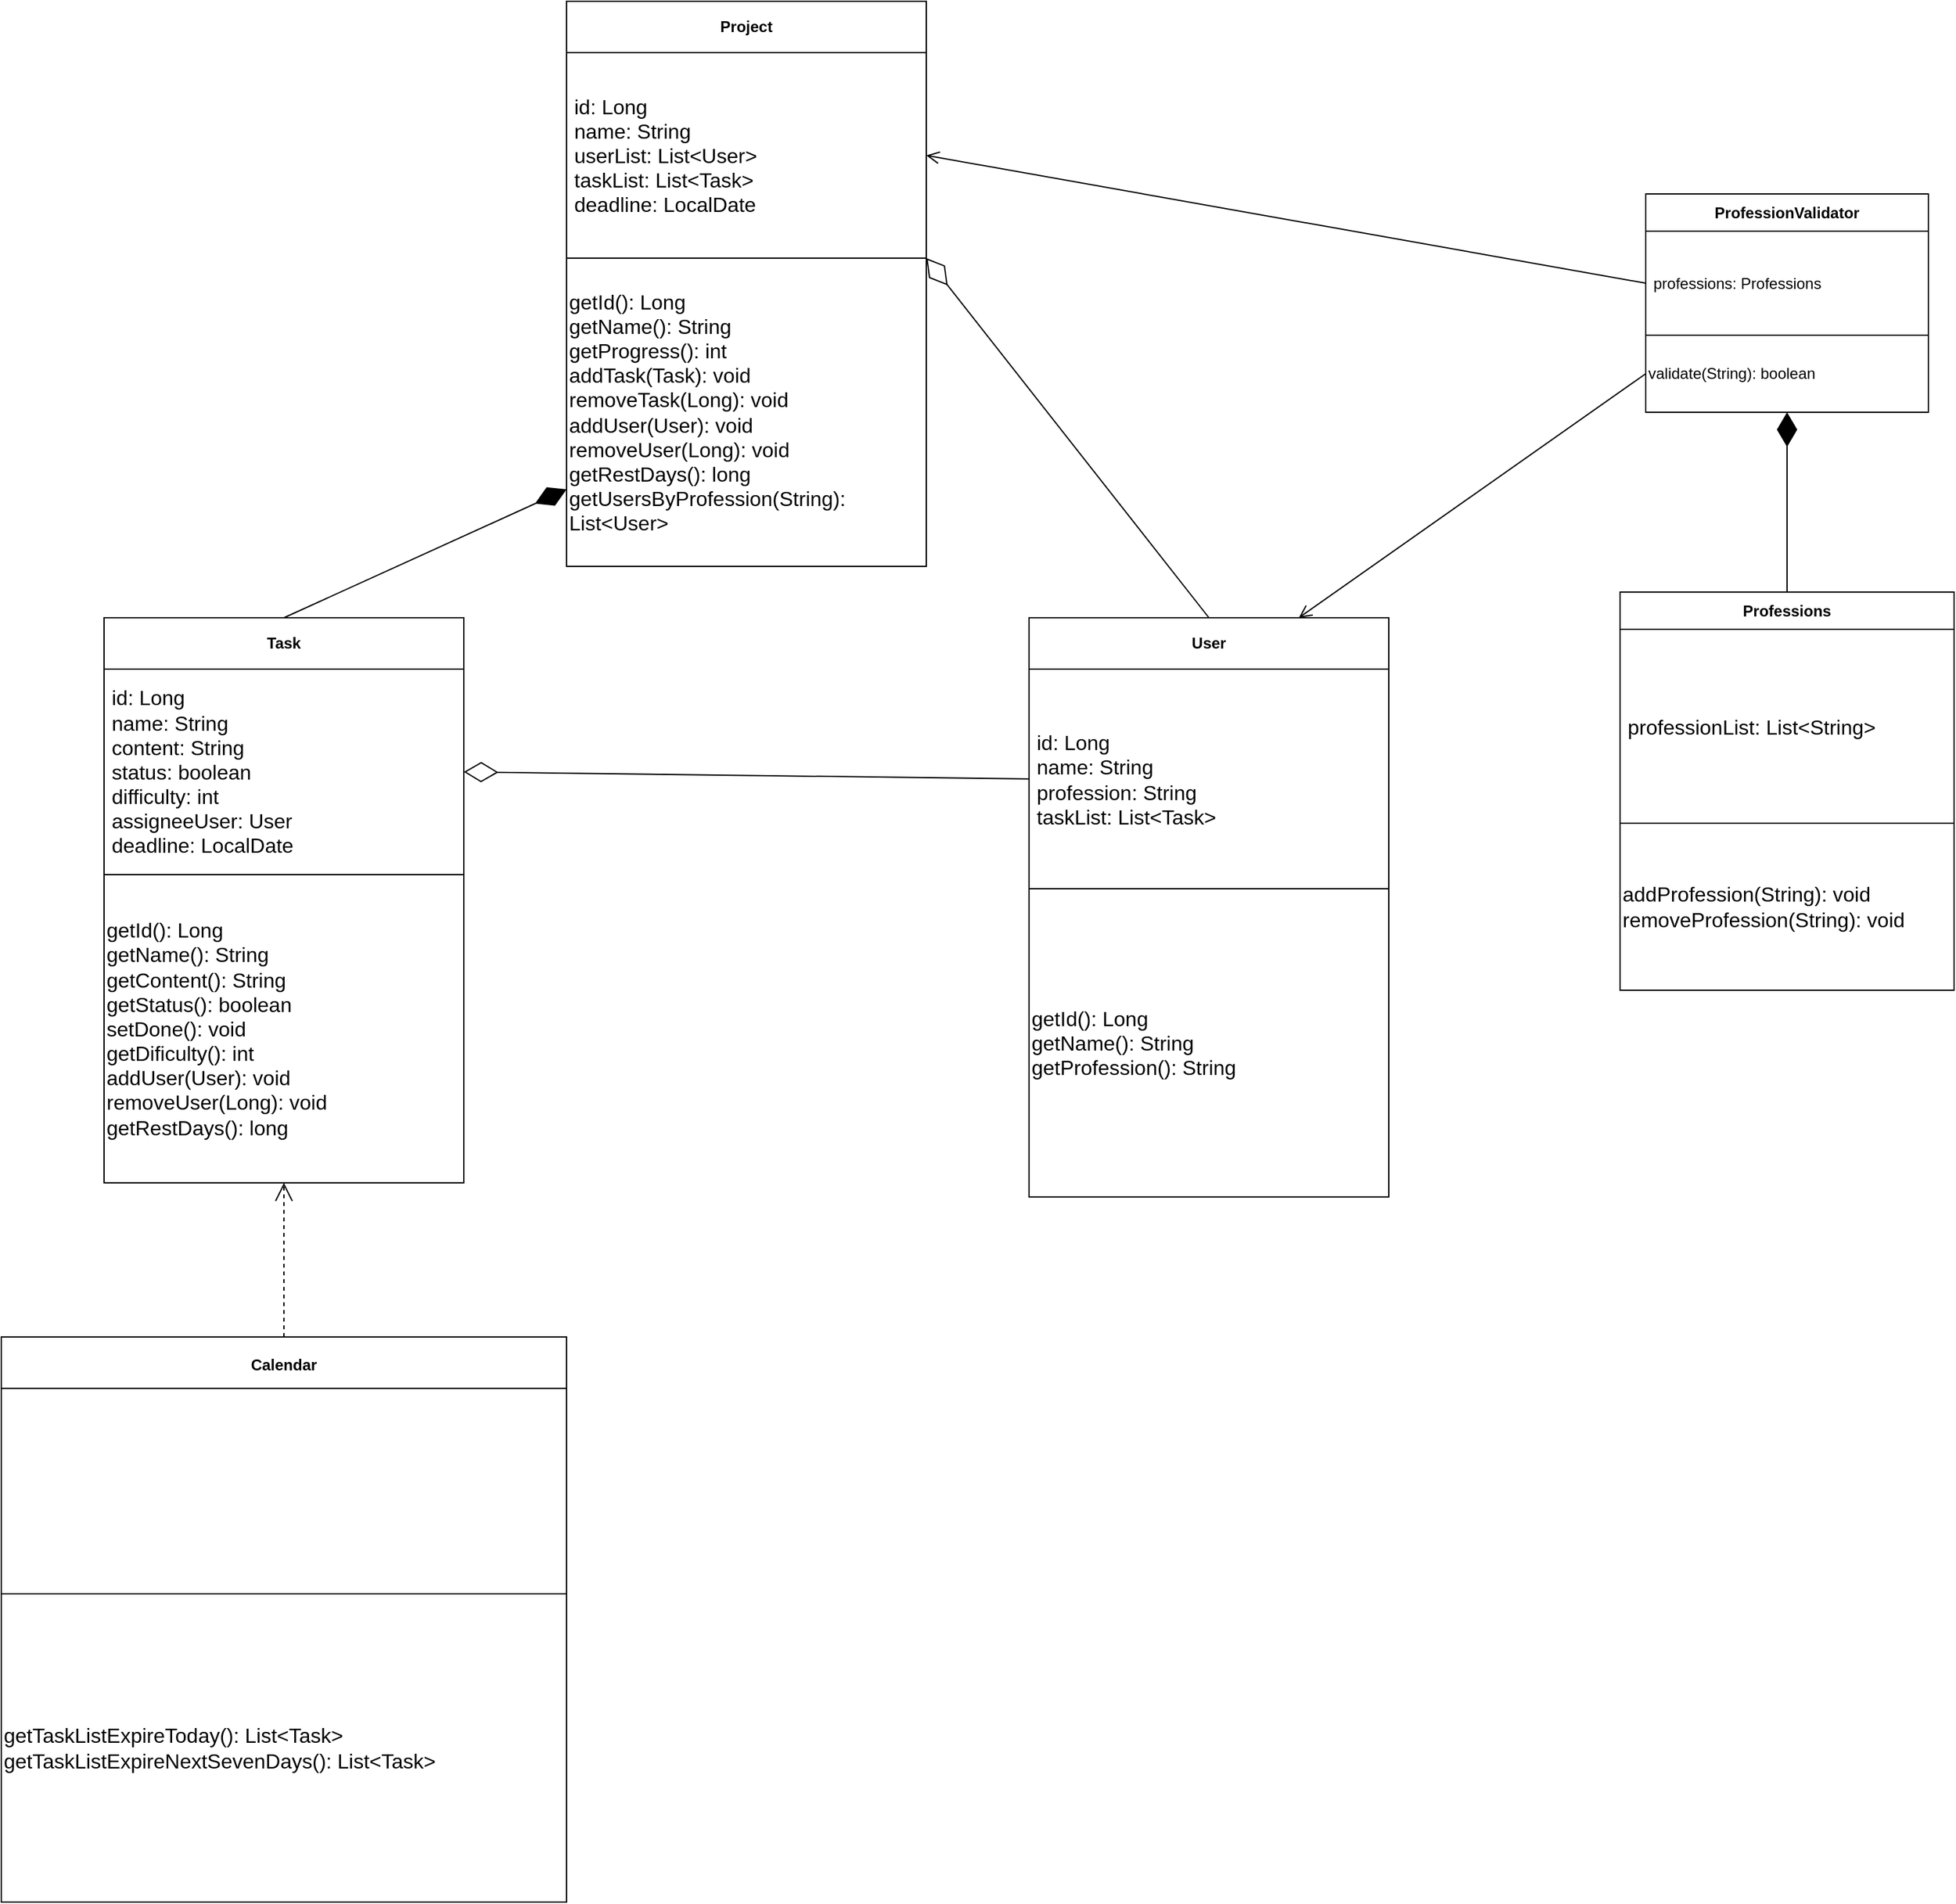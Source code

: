 <mxfile version="22.0.5" type="github">
  <diagram id="C5RBs43oDa-KdzZeNtuy" name="Page-1">
    <mxGraphModel dx="1687" dy="901" grid="1" gridSize="10" guides="1" tooltips="1" connect="1" arrows="1" fold="1" page="1" pageScale="1" pageWidth="1169" pageHeight="1654" math="0" shadow="0">
      <root>
        <mxCell id="WIyWlLk6GJQsqaUBKTNV-0" />
        <mxCell id="WIyWlLk6GJQsqaUBKTNV-1" parent="WIyWlLk6GJQsqaUBKTNV-0" />
        <mxCell id="fz9Msz9a4HgZ77eEVPWV-6" value="Task" style="swimlane;fontStyle=1;align=center;verticalAlign=middle;childLayout=stackLayout;horizontal=1;startSize=40;horizontalStack=0;resizeParent=1;resizeParentMax=0;resizeLast=0;collapsible=0;marginBottom=0;html=1;whiteSpace=wrap;" parent="WIyWlLk6GJQsqaUBKTNV-1" vertex="1">
          <mxGeometry x="120" y="520" width="280" height="440" as="geometry" />
        </mxCell>
        <mxCell id="fz9Msz9a4HgZ77eEVPWV-8" value="&lt;font style=&quot;font-size: 16px;&quot;&gt;id: Long&lt;br&gt;name: String&lt;br&gt;content: String&lt;br&gt;status: boolean&lt;br&gt;difficulty: int&lt;br&gt;assigneeUser: User&lt;br&gt;deadline: LocalDate&lt;/font&gt;" style="text;html=1;strokeColor=none;fillColor=none;align=left;verticalAlign=middle;spacingLeft=4;spacingRight=4;overflow=hidden;rotatable=0;points=[[0,0.5],[1,0.5]];portConstraint=eastwest;whiteSpace=wrap;" parent="fz9Msz9a4HgZ77eEVPWV-6" vertex="1">
          <mxGeometry y="40" width="280" height="160" as="geometry" />
        </mxCell>
        <mxCell id="DmNSkDeyAiDAmZ03BFZZ-8" value="&lt;font style=&quot;font-size: 16px;&quot;&gt;getId(): Long&lt;br&gt;getName(): String&lt;br&gt;getContent(): String&lt;br&gt;getStatus(): boolean&lt;br&gt;setDone(): void&lt;br&gt;getDificulty(): int&lt;br&gt;addUser(User): void&lt;br&gt;removeUser(Long): void&lt;br&gt;getRestDays(): long&lt;br&gt;&lt;/font&gt;" style="rounded=0;whiteSpace=wrap;html=1;fontSize=16;align=left;" parent="fz9Msz9a4HgZ77eEVPWV-6" vertex="1">
          <mxGeometry y="200" width="280" height="240" as="geometry" />
        </mxCell>
        <mxCell id="fz9Msz9a4HgZ77eEVPWV-0" value="Project" style="swimlane;fontStyle=1;align=center;verticalAlign=middle;childLayout=stackLayout;horizontal=1;startSize=40;horizontalStack=0;resizeParent=1;resizeParentMax=0;resizeLast=0;collapsible=0;marginBottom=0;html=1;whiteSpace=wrap;" parent="WIyWlLk6GJQsqaUBKTNV-1" vertex="1">
          <mxGeometry x="480" y="40" width="280" height="440" as="geometry" />
        </mxCell>
        <mxCell id="fz9Msz9a4HgZ77eEVPWV-2" value="&lt;font style=&quot;font-size: 16px;&quot;&gt;id: Long&lt;br&gt;name: String&lt;br&gt;userList: List&amp;lt;User&amp;gt;&lt;br&gt;taskList: List&amp;lt;Task&amp;gt;&lt;br&gt;deadline: LocalDate&lt;br&gt;&lt;/font&gt;" style="text;html=1;strokeColor=none;fillColor=none;align=left;verticalAlign=middle;spacingLeft=4;spacingRight=4;overflow=hidden;rotatable=0;points=[[0,0.5],[1,0.5]];portConstraint=eastwest;whiteSpace=wrap;" parent="fz9Msz9a4HgZ77eEVPWV-0" vertex="1">
          <mxGeometry y="40" width="280" height="160" as="geometry" />
        </mxCell>
        <mxCell id="DmNSkDeyAiDAmZ03BFZZ-7" value="&lt;font style=&quot;font-size: 16px;&quot;&gt;getId(): Long&lt;br&gt;getName(): String&lt;br&gt;getProgress(): int&lt;br&gt;addTask(Task): void&lt;br&gt;removeTask(Long): void&lt;br&gt;addUser(User): void&lt;br&gt;removeUser(Long): void&lt;br&gt;getRestDays(): long&lt;br&gt;getUsersByProfession(String): List&amp;lt;User&amp;gt;&lt;br&gt;&lt;/font&gt;" style="rounded=0;whiteSpace=wrap;html=1;fontSize=16;movable=1;resizable=1;rotatable=1;deletable=1;editable=1;locked=0;connectable=1;align=left;" parent="fz9Msz9a4HgZ77eEVPWV-0" vertex="1">
          <mxGeometry y="200" width="280" height="240" as="geometry" />
        </mxCell>
        <mxCell id="fz9Msz9a4HgZ77eEVPWV-9" value="User" style="swimlane;fontStyle=1;align=center;verticalAlign=middle;childLayout=stackLayout;horizontal=1;startSize=40;horizontalStack=0;resizeParent=1;resizeParentMax=0;resizeLast=0;collapsible=0;marginBottom=0;html=1;whiteSpace=wrap;" parent="WIyWlLk6GJQsqaUBKTNV-1" vertex="1">
          <mxGeometry x="840" y="520" width="280" height="451" as="geometry" />
        </mxCell>
        <mxCell id="fz9Msz9a4HgZ77eEVPWV-11" value="&lt;font style=&quot;font-size: 16px;&quot;&gt;id: Long&lt;br style=&quot;border-color: var(--border-color);&quot;&gt;name: String&lt;br&gt;profession: String&lt;br&gt;taskList: List&amp;lt;Task&amp;gt;&lt;br&gt;&lt;/font&gt;" style="text;html=1;strokeColor=none;fillColor=none;align=left;verticalAlign=middle;spacingLeft=4;spacingRight=4;overflow=hidden;rotatable=0;points=[[0,0.5],[1,0.5]];portConstraint=eastwest;whiteSpace=wrap;" parent="fz9Msz9a4HgZ77eEVPWV-9" vertex="1">
          <mxGeometry y="40" width="280" height="171" as="geometry" />
        </mxCell>
        <mxCell id="DmNSkDeyAiDAmZ03BFZZ-9" value="&lt;font style=&quot;font-size: 16px;&quot;&gt;getId(): Long&lt;br&gt;getName(): String&lt;br&gt;getProfession(): String&lt;br&gt;&lt;/font&gt;" style="rounded=0;whiteSpace=wrap;html=1;fontSize=16;align=left;" parent="fz9Msz9a4HgZ77eEVPWV-9" vertex="1">
          <mxGeometry y="211" width="280" height="240" as="geometry" />
        </mxCell>
        <mxCell id="DmNSkDeyAiDAmZ03BFZZ-0" value="&lt;font style=&quot;font-size: 12px;&quot;&gt;Calendar&lt;/font&gt;" style="swimlane;fontStyle=1;align=center;verticalAlign=middle;childLayout=stackLayout;horizontal=1;startSize=40;horizontalStack=0;resizeParent=1;resizeParentMax=0;resizeLast=0;collapsible=0;marginBottom=0;html=1;whiteSpace=wrap;fontSize=16;" parent="WIyWlLk6GJQsqaUBKTNV-1" vertex="1">
          <mxGeometry x="40" y="1080" width="440" height="440" as="geometry" />
        </mxCell>
        <mxCell id="DmNSkDeyAiDAmZ03BFZZ-10" value="" style="rounded=0;whiteSpace=wrap;html=1;fontSize=16;align=left;" parent="DmNSkDeyAiDAmZ03BFZZ-0" vertex="1">
          <mxGeometry y="40" width="440" height="160" as="geometry" />
        </mxCell>
        <mxCell id="DmNSkDeyAiDAmZ03BFZZ-11" value="&lt;font style=&quot;font-size: 16px;&quot;&gt;getTaskListExpireToday(): List&amp;lt;Task&amp;gt;&lt;br style=&quot;border-color: var(--border-color);&quot;&gt;&lt;span style=&quot;&quot;&gt;getTaskListExpireNextSevenDays(): List&amp;lt;Task&amp;gt;&lt;/span&gt;&lt;/font&gt;" style="rounded=0;whiteSpace=wrap;html=1;fontSize=16;align=left;" parent="DmNSkDeyAiDAmZ03BFZZ-0" vertex="1">
          <mxGeometry y="200" width="440" height="240" as="geometry" />
        </mxCell>
        <mxCell id="L4G8kK5r1EoX4hUiPVCJ-1" value="" style="endArrow=diamondThin;endFill=0;endSize=24;html=1;rounded=0;exitX=0;exitY=0.5;exitDx=0;exitDy=0;entryX=1;entryY=0.5;entryDx=0;entryDy=0;" edge="1" parent="WIyWlLk6GJQsqaUBKTNV-1" source="fz9Msz9a4HgZ77eEVPWV-11" target="fz9Msz9a4HgZ77eEVPWV-8">
          <mxGeometry width="160" relative="1" as="geometry">
            <mxPoint x="770" y="280" as="sourcePoint" />
            <mxPoint x="180" y="350" as="targetPoint" />
          </mxGeometry>
        </mxCell>
        <mxCell id="L4G8kK5r1EoX4hUiPVCJ-2" value="" style="endArrow=diamondThin;endFill=0;endSize=24;html=1;rounded=0;exitX=0.5;exitY=0;exitDx=0;exitDy=0;entryX=1;entryY=0;entryDx=0;entryDy=0;" edge="1" parent="WIyWlLk6GJQsqaUBKTNV-1" source="fz9Msz9a4HgZ77eEVPWV-9" target="DmNSkDeyAiDAmZ03BFZZ-7">
          <mxGeometry width="160" relative="1" as="geometry">
            <mxPoint x="810" y="410" as="sourcePoint" />
            <mxPoint x="1030" y="130" as="targetPoint" />
          </mxGeometry>
        </mxCell>
        <mxCell id="L4G8kK5r1EoX4hUiPVCJ-3" value="" style="endArrow=open;endSize=12;dashed=1;html=1;rounded=0;exitX=0.5;exitY=0;exitDx=0;exitDy=0;entryX=0.5;entryY=1;entryDx=0;entryDy=0;" edge="1" parent="WIyWlLk6GJQsqaUBKTNV-1" source="DmNSkDeyAiDAmZ03BFZZ-0" target="fz9Msz9a4HgZ77eEVPWV-6">
          <mxGeometry width="160" relative="1" as="geometry">
            <mxPoint x="540" y="1150" as="sourcePoint" />
            <mxPoint x="700" y="1150" as="targetPoint" />
          </mxGeometry>
        </mxCell>
        <mxCell id="L4G8kK5r1EoX4hUiPVCJ-4" value="" style="endArrow=diamondThin;endFill=1;endSize=24;html=1;rounded=0;exitX=0.5;exitY=0;exitDx=0;exitDy=0;entryX=0;entryY=0.75;entryDx=0;entryDy=0;" edge="1" parent="WIyWlLk6GJQsqaUBKTNV-1" source="fz9Msz9a4HgZ77eEVPWV-6" target="DmNSkDeyAiDAmZ03BFZZ-7">
          <mxGeometry width="160" relative="1" as="geometry">
            <mxPoint x="610" y="310" as="sourcePoint" />
            <mxPoint x="770" y="310" as="targetPoint" />
          </mxGeometry>
        </mxCell>
        <mxCell id="L4G8kK5r1EoX4hUiPVCJ-11" value="&lt;font style=&quot;font-size: 12px;&quot;&gt;Professions&lt;/font&gt;" style="swimlane;fontStyle=1;align=center;verticalAlign=middle;childLayout=stackLayout;horizontal=1;startSize=29;horizontalStack=0;resizeParent=1;resizeParentMax=0;resizeLast=0;collapsible=0;marginBottom=0;html=1;whiteSpace=wrap;" vertex="1" parent="WIyWlLk6GJQsqaUBKTNV-1">
          <mxGeometry x="1300" y="500" width="260" height="310" as="geometry" />
        </mxCell>
        <mxCell id="L4G8kK5r1EoX4hUiPVCJ-13" value="&lt;font style=&quot;font-size: 16px;&quot;&gt;professionList: List&amp;lt;String&amp;gt;&lt;/font&gt;" style="text;html=1;strokeColor=none;fillColor=none;align=left;verticalAlign=middle;spacingLeft=4;spacingRight=4;overflow=hidden;rotatable=0;points=[[0,0.5],[1,0.5]];portConstraint=eastwest;whiteSpace=wrap;" vertex="1" parent="L4G8kK5r1EoX4hUiPVCJ-11">
          <mxGeometry y="29" width="260" height="151" as="geometry" />
        </mxCell>
        <mxCell id="L4G8kK5r1EoX4hUiPVCJ-14" value="&lt;font style=&quot;font-size: 16px;&quot;&gt;addProfession(String): void&lt;br style=&quot;border-color: var(--border-color);&quot;&gt;removeProfession(String): void&lt;/font&gt;" style="rounded=0;whiteSpace=wrap;html=1;align=left;" vertex="1" parent="L4G8kK5r1EoX4hUiPVCJ-11">
          <mxGeometry y="180" width="260" height="130" as="geometry" />
        </mxCell>
        <mxCell id="L4G8kK5r1EoX4hUiPVCJ-17" value="ProfessionValidator" style="swimlane;fontStyle=1;align=center;verticalAlign=middle;childLayout=stackLayout;horizontal=1;startSize=29;horizontalStack=0;resizeParent=1;resizeParentMax=0;resizeLast=0;collapsible=0;marginBottom=0;html=1;whiteSpace=wrap;" vertex="1" parent="WIyWlLk6GJQsqaUBKTNV-1">
          <mxGeometry x="1320" y="190" width="220" height="170" as="geometry" />
        </mxCell>
        <mxCell id="L4G8kK5r1EoX4hUiPVCJ-19" value="professions: Professions" style="text;html=1;strokeColor=none;fillColor=none;align=left;verticalAlign=middle;spacingLeft=4;spacingRight=4;overflow=hidden;rotatable=0;points=[[0,0.5],[1,0.5]];portConstraint=eastwest;whiteSpace=wrap;" vertex="1" parent="L4G8kK5r1EoX4hUiPVCJ-17">
          <mxGeometry y="29" width="220" height="81" as="geometry" />
        </mxCell>
        <mxCell id="L4G8kK5r1EoX4hUiPVCJ-20" value="validate(String): boolean" style="rounded=0;whiteSpace=wrap;html=1;align=left;" vertex="1" parent="L4G8kK5r1EoX4hUiPVCJ-17">
          <mxGeometry y="110" width="220" height="60" as="geometry" />
        </mxCell>
        <mxCell id="L4G8kK5r1EoX4hUiPVCJ-23" value="" style="endArrow=open;startArrow=none;endFill=0;startFill=0;endSize=8;html=1;verticalAlign=bottom;labelBackgroundColor=none;strokeWidth=1;rounded=0;exitX=0;exitY=0.5;exitDx=0;exitDy=0;entryX=0.75;entryY=0;entryDx=0;entryDy=0;" edge="1" parent="WIyWlLk6GJQsqaUBKTNV-1" source="L4G8kK5r1EoX4hUiPVCJ-20" target="fz9Msz9a4HgZ77eEVPWV-9">
          <mxGeometry width="160" relative="1" as="geometry">
            <mxPoint x="600" y="980" as="sourcePoint" />
            <mxPoint x="760" y="980" as="targetPoint" />
          </mxGeometry>
        </mxCell>
        <mxCell id="L4G8kK5r1EoX4hUiPVCJ-24" value="" style="endArrow=open;startArrow=none;endFill=0;startFill=0;endSize=8;html=1;verticalAlign=bottom;labelBackgroundColor=none;strokeWidth=1;rounded=0;exitX=0;exitY=0.5;exitDx=0;exitDy=0;entryX=1;entryY=0.5;entryDx=0;entryDy=0;" edge="1" parent="WIyWlLk6GJQsqaUBKTNV-1" source="L4G8kK5r1EoX4hUiPVCJ-19" target="fz9Msz9a4HgZ77eEVPWV-2">
          <mxGeometry width="160" relative="1" as="geometry">
            <mxPoint x="560" y="760" as="sourcePoint" />
            <mxPoint x="720" y="760" as="targetPoint" />
          </mxGeometry>
        </mxCell>
        <mxCell id="L4G8kK5r1EoX4hUiPVCJ-25" value="" style="endArrow=diamondThin;endFill=1;endSize=24;html=1;rounded=0;exitX=0.5;exitY=0;exitDx=0;exitDy=0;entryX=0.5;entryY=1;entryDx=0;entryDy=0;" edge="1" parent="WIyWlLk6GJQsqaUBKTNV-1" source="L4G8kK5r1EoX4hUiPVCJ-11" target="L4G8kK5r1EoX4hUiPVCJ-17">
          <mxGeometry width="160" relative="1" as="geometry">
            <mxPoint x="620" y="1330" as="sourcePoint" />
            <mxPoint x="780" y="1330" as="targetPoint" />
          </mxGeometry>
        </mxCell>
      </root>
    </mxGraphModel>
  </diagram>
</mxfile>
